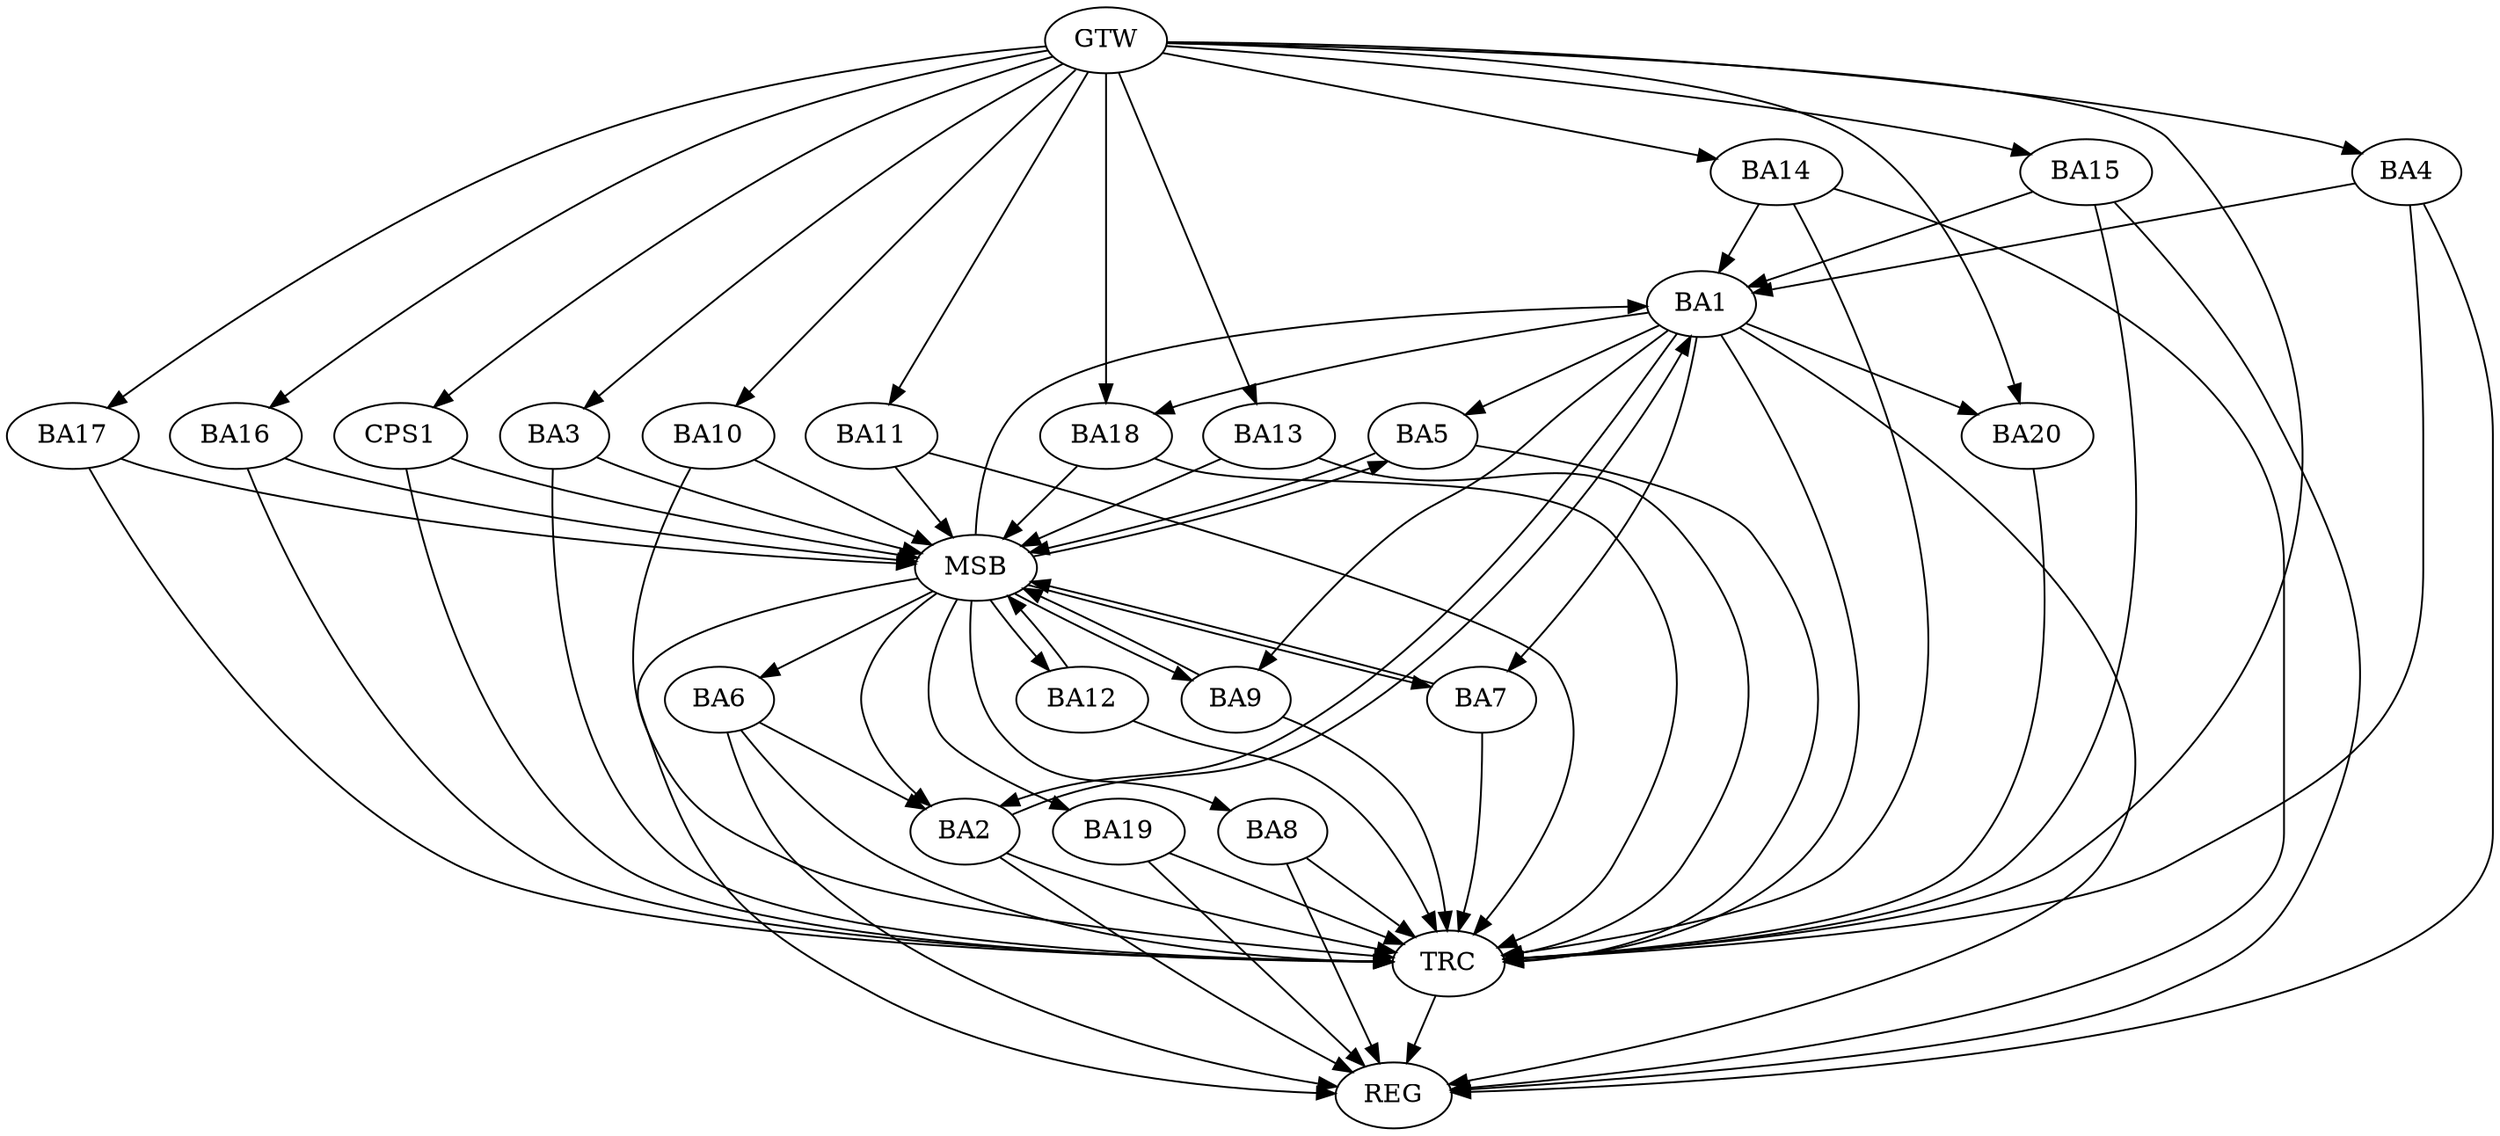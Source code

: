 strict digraph G {
  BA1 [ label="BA1" ];
  BA2 [ label="BA2" ];
  BA3 [ label="BA3" ];
  BA4 [ label="BA4" ];
  BA5 [ label="BA5" ];
  BA6 [ label="BA6" ];
  BA7 [ label="BA7" ];
  BA8 [ label="BA8" ];
  BA9 [ label="BA9" ];
  BA10 [ label="BA10" ];
  BA11 [ label="BA11" ];
  BA12 [ label="BA12" ];
  BA13 [ label="BA13" ];
  BA14 [ label="BA14" ];
  BA15 [ label="BA15" ];
  BA16 [ label="BA16" ];
  BA17 [ label="BA17" ];
  BA18 [ label="BA18" ];
  BA19 [ label="BA19" ];
  BA20 [ label="BA20" ];
  CPS1 [ label="CPS1" ];
  GTW [ label="GTW" ];
  REG [ label="REG" ];
  MSB [ label="MSB" ];
  TRC [ label="TRC" ];
  BA1 -> BA2;
  BA2 -> BA1;
  BA4 -> BA1;
  BA6 -> BA2;
  BA14 -> BA1;
  BA15 -> BA1;
  GTW -> BA3;
  GTW -> BA4;
  GTW -> BA10;
  GTW -> BA11;
  GTW -> BA13;
  GTW -> BA14;
  GTW -> BA15;
  GTW -> BA16;
  GTW -> BA17;
  GTW -> BA18;
  GTW -> BA20;
  GTW -> CPS1;
  BA1 -> REG;
  BA2 -> REG;
  BA4 -> REG;
  BA6 -> REG;
  BA8 -> REG;
  BA14 -> REG;
  BA15 -> REG;
  BA19 -> REG;
  BA3 -> MSB;
  MSB -> BA2;
  MSB -> REG;
  BA5 -> MSB;
  BA7 -> MSB;
  BA9 -> MSB;
  MSB -> BA1;
  BA10 -> MSB;
  MSB -> BA6;
  BA11 -> MSB;
  MSB -> BA8;
  BA12 -> MSB;
  BA13 -> MSB;
  BA16 -> MSB;
  MSB -> BA7;
  BA17 -> MSB;
  BA18 -> MSB;
  CPS1 -> MSB;
  MSB -> BA19;
  MSB -> BA9;
  MSB -> BA5;
  MSB -> BA12;
  BA1 -> TRC;
  BA2 -> TRC;
  BA3 -> TRC;
  BA4 -> TRC;
  BA5 -> TRC;
  BA6 -> TRC;
  BA7 -> TRC;
  BA8 -> TRC;
  BA9 -> TRC;
  BA10 -> TRC;
  BA11 -> TRC;
  BA12 -> TRC;
  BA13 -> TRC;
  BA14 -> TRC;
  BA15 -> TRC;
  BA16 -> TRC;
  BA17 -> TRC;
  BA18 -> TRC;
  BA19 -> TRC;
  BA20 -> TRC;
  CPS1 -> TRC;
  GTW -> TRC;
  TRC -> REG;
  BA1 -> BA5;
  BA1 -> BA7;
  BA1 -> BA9;
  BA1 -> BA18;
  BA1 -> BA20;
}
